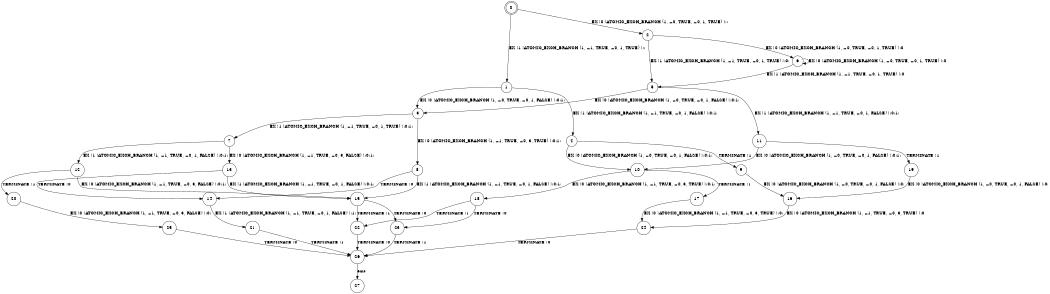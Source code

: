 digraph BCG {
size = "7, 10.5";
center = TRUE;
node [shape = circle];
0 [peripheries = 2];
0 -> 1 [label = "EX !1 !ATOMIC_EXCH_BRANCH (1, +1, TRUE, +0, 1, TRUE) !::"];
0 -> 2 [label = "EX !0 !ATOMIC_EXCH_BRANCH (1, +0, TRUE, +0, 1, TRUE) !::"];
1 -> 3 [label = "EX !0 !ATOMIC_EXCH_BRANCH (1, +0, TRUE, +0, 1, FALSE) !:0:1:"];
1 -> 4 [label = "EX !1 !ATOMIC_EXCH_BRANCH (1, +1, TRUE, +0, 1, FALSE) !:0:1:"];
2 -> 5 [label = "EX !1 !ATOMIC_EXCH_BRANCH (1, +1, TRUE, +0, 1, TRUE) !:0:"];
2 -> 6 [label = "EX !0 !ATOMIC_EXCH_BRANCH (1, +0, TRUE, +0, 1, TRUE) !:0:"];
3 -> 7 [label = "EX !1 !ATOMIC_EXCH_BRANCH (1, +1, TRUE, +0, 1, TRUE) !:0:1:"];
3 -> 8 [label = "EX !0 !ATOMIC_EXCH_BRANCH (1, +1, TRUE, +0, 3, TRUE) !:0:1:"];
4 -> 9 [label = "TERMINATE !1"];
4 -> 10 [label = "EX !0 !ATOMIC_EXCH_BRANCH (1, +0, TRUE, +0, 1, FALSE) !:0:1:"];
5 -> 11 [label = "EX !1 !ATOMIC_EXCH_BRANCH (1, +1, TRUE, +0, 1, FALSE) !:0:1:"];
5 -> 3 [label = "EX !0 !ATOMIC_EXCH_BRANCH (1, +0, TRUE, +0, 1, FALSE) !:0:1:"];
6 -> 5 [label = "EX !1 !ATOMIC_EXCH_BRANCH (1, +1, TRUE, +0, 1, TRUE) !:0:"];
6 -> 6 [label = "EX !0 !ATOMIC_EXCH_BRANCH (1, +0, TRUE, +0, 1, TRUE) !:0:"];
7 -> 12 [label = "EX !1 !ATOMIC_EXCH_BRANCH (1, +1, TRUE, +0, 1, FALSE) !:0:1:"];
7 -> 13 [label = "EX !0 !ATOMIC_EXCH_BRANCH (1, +1, TRUE, +0, 3, FALSE) !:0:1:"];
8 -> 14 [label = "TERMINATE !0"];
8 -> 15 [label = "EX !1 !ATOMIC_EXCH_BRANCH (1, +1, TRUE, +0, 1, FALSE) !:0:1:"];
9 -> 16 [label = "EX !0 !ATOMIC_EXCH_BRANCH (1, +0, TRUE, +0, 1, FALSE) !:0:"];
10 -> 17 [label = "TERMINATE !1"];
10 -> 18 [label = "EX !0 !ATOMIC_EXCH_BRANCH (1, +1, TRUE, +0, 3, TRUE) !:0:1:"];
11 -> 19 [label = "TERMINATE !1"];
11 -> 10 [label = "EX !0 !ATOMIC_EXCH_BRANCH (1, +0, TRUE, +0, 1, FALSE) !:0:1:"];
12 -> 20 [label = "TERMINATE !1"];
12 -> 15 [label = "EX !0 !ATOMIC_EXCH_BRANCH (1, +1, TRUE, +0, 3, FALSE) !:0:1:"];
13 -> 14 [label = "TERMINATE !0"];
13 -> 15 [label = "EX !1 !ATOMIC_EXCH_BRANCH (1, +1, TRUE, +0, 1, FALSE) !:0:1:"];
14 -> 21 [label = "EX !1 !ATOMIC_EXCH_BRANCH (1, +1, TRUE, +0, 1, FALSE) !:1:"];
15 -> 22 [label = "TERMINATE !1"];
15 -> 23 [label = "TERMINATE !0"];
16 -> 24 [label = "EX !0 !ATOMIC_EXCH_BRANCH (1, +1, TRUE, +0, 3, TRUE) !:0:"];
17 -> 24 [label = "EX !0 !ATOMIC_EXCH_BRANCH (1, +1, TRUE, +0, 3, TRUE) !:0:"];
18 -> 22 [label = "TERMINATE !1"];
18 -> 23 [label = "TERMINATE !0"];
19 -> 16 [label = "EX !0 !ATOMIC_EXCH_BRANCH (1, +0, TRUE, +0, 1, FALSE) !:0:"];
20 -> 25 [label = "EX !0 !ATOMIC_EXCH_BRANCH (1, +1, TRUE, +0, 3, FALSE) !:0:"];
21 -> 26 [label = "TERMINATE !1"];
22 -> 26 [label = "TERMINATE !0"];
23 -> 26 [label = "TERMINATE !1"];
24 -> 26 [label = "TERMINATE !0"];
25 -> 26 [label = "TERMINATE !0"];
26 -> 27 [label = "exit"];
}
